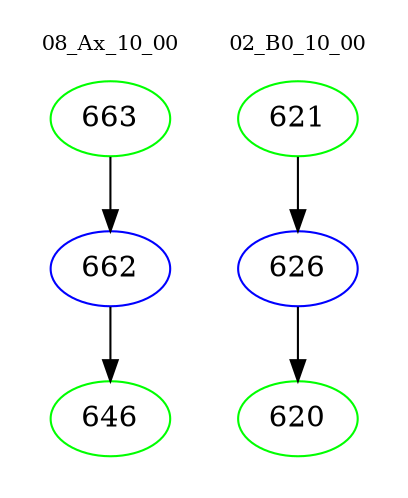 digraph{
subgraph cluster_0 {
color = white
label = "08_Ax_10_00";
fontsize=10;
T0_663 [label="663", color="green"]
T0_663 -> T0_662 [color="black"]
T0_662 [label="662", color="blue"]
T0_662 -> T0_646 [color="black"]
T0_646 [label="646", color="green"]
}
subgraph cluster_1 {
color = white
label = "02_B0_10_00";
fontsize=10;
T1_621 [label="621", color="green"]
T1_621 -> T1_626 [color="black"]
T1_626 [label="626", color="blue"]
T1_626 -> T1_620 [color="black"]
T1_620 [label="620", color="green"]
}
}
